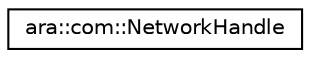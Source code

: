 digraph "Graphical Class Hierarchy"
{
 // LATEX_PDF_SIZE
  edge [fontname="Helvetica",fontsize="10",labelfontname="Helvetica",labelfontsize="10"];
  node [fontname="Helvetica",fontsize="10",shape=record];
  rankdir="LR";
  Node0 [label="ara::com::NetworkHandle",height=0.2,width=0.4,color="black", fillcolor="white", style="filled",URL="$classara_1_1com_1_1NetworkHandle.html",tooltip=" "];
}
